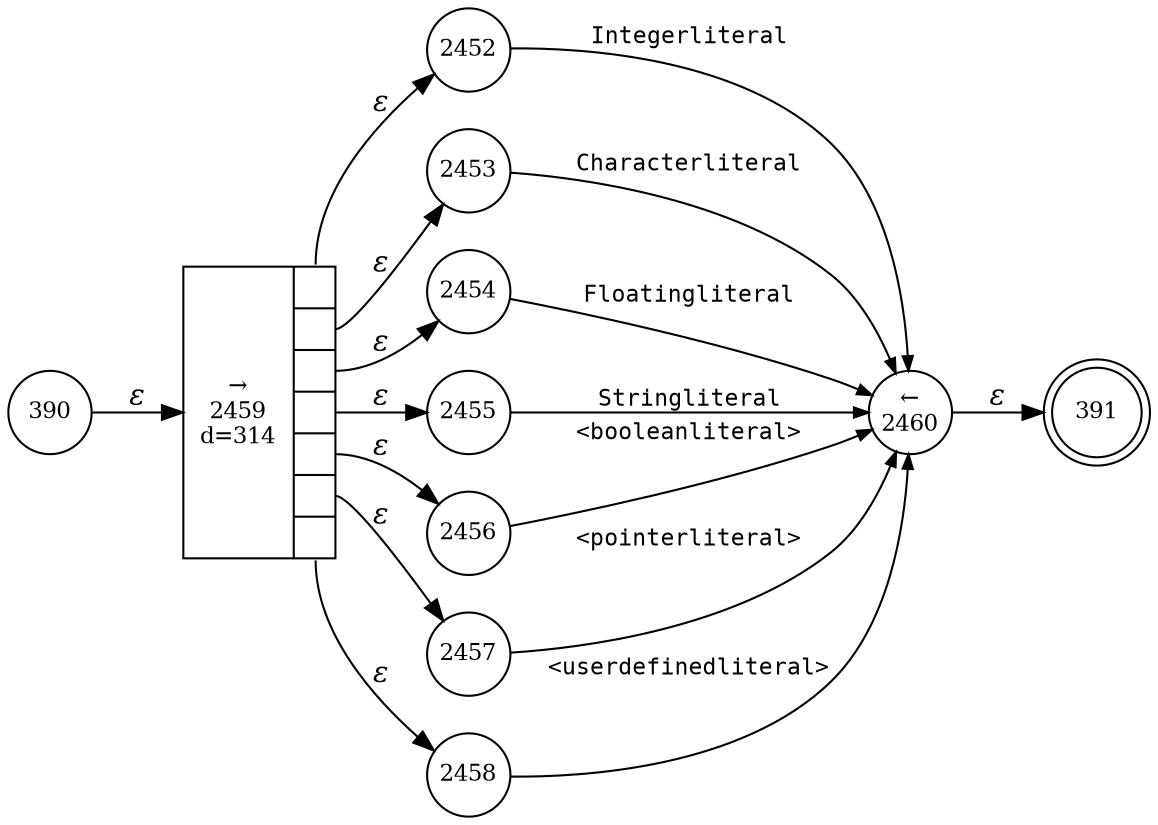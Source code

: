 digraph ATN {
rankdir=LR;
s391[fontsize=11, label="391", shape=doublecircle, fixedsize=true, width=.6];
s2452[fontsize=11,label="2452", shape=circle, fixedsize=true, width=.55, peripheries=1];
s2453[fontsize=11,label="2453", shape=circle, fixedsize=true, width=.55, peripheries=1];
s390[fontsize=11,label="390", shape=circle, fixedsize=true, width=.55, peripheries=1];
s2454[fontsize=11,label="2454", shape=circle, fixedsize=true, width=.55, peripheries=1];
s2455[fontsize=11,label="2455", shape=circle, fixedsize=true, width=.55, peripheries=1];
s2456[fontsize=11,label="2456", shape=circle, fixedsize=true, width=.55, peripheries=1];
s2457[fontsize=11,label="2457", shape=circle, fixedsize=true, width=.55, peripheries=1];
s2458[fontsize=11,label="2458", shape=circle, fixedsize=true, width=.55, peripheries=1];
s2459[fontsize=11,label="{&rarr;\n2459\nd=314|{<p0>|<p1>|<p2>|<p3>|<p4>|<p5>|<p6>}}", shape=record, fixedsize=false, peripheries=1];
s2460[fontsize=11,label="&larr;\n2460", shape=circle, fixedsize=true, width=.55, peripheries=1];
s390 -> s2459 [fontname="Times-Italic", label="&epsilon;"];
s2459:p0 -> s2452 [fontname="Times-Italic", label="&epsilon;"];
s2459:p1 -> s2453 [fontname="Times-Italic", label="&epsilon;"];
s2459:p2 -> s2454 [fontname="Times-Italic", label="&epsilon;"];
s2459:p3 -> s2455 [fontname="Times-Italic", label="&epsilon;"];
s2459:p4 -> s2456 [fontname="Times-Italic", label="&epsilon;"];
s2459:p5 -> s2457 [fontname="Times-Italic", label="&epsilon;"];
s2459:p6 -> s2458 [fontname="Times-Italic", label="&epsilon;"];
s2452 -> s2460 [fontsize=11, fontname="Courier", arrowsize=.7, label = "Integerliteral", arrowhead = normal];
s2453 -> s2460 [fontsize=11, fontname="Courier", arrowsize=.7, label = "Characterliteral", arrowhead = normal];
s2454 -> s2460 [fontsize=11, fontname="Courier", arrowsize=.7, label = "Floatingliteral", arrowhead = normal];
s2455 -> s2460 [fontsize=11, fontname="Courier", arrowsize=.7, label = "Stringliteral", arrowhead = normal];
s2456 -> s2460 [fontsize=11, fontname="Courier", arrowsize=.7, label = "<booleanliteral>", arrowhead = normal];
s2457 -> s2460 [fontsize=11, fontname="Courier", arrowsize=.7, label = "<pointerliteral>", arrowhead = normal];
s2458 -> s2460 [fontsize=11, fontname="Courier", arrowsize=.7, label = "<userdefinedliteral>", arrowhead = normal];
s2460 -> s391 [fontname="Times-Italic", label="&epsilon;"];
}